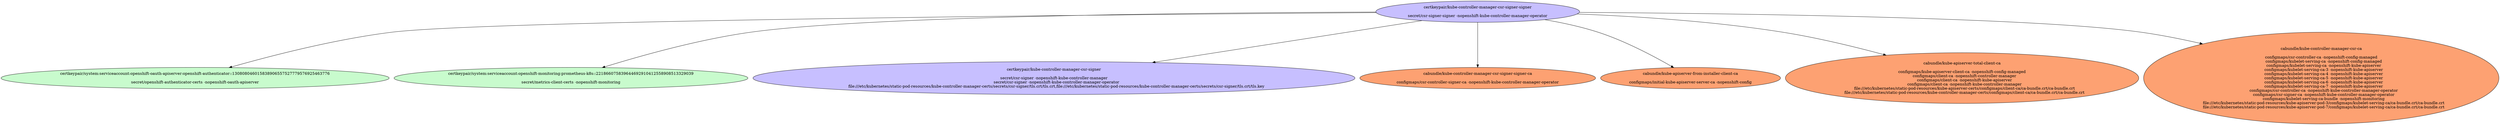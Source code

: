 digraph "Local Certificate" {
  // Node definitions.
  0 [
    label="certkeypair/kube-controller-manager-csr-signer-signer\n\nsecret/csr-signer-signer -nopenshift-kube-controller-manager-operator\n"
    style=filled
    fillcolor="#c7bfff"
  ];
  10 [
    label="certkeypair/system:serviceaccount:openshift-oauth-apiserver:openshift-authenticator::130808046015838906557527779576925463776\n\nsecret/openshift-authenticator-certs -nopenshift-oauth-apiserver\n"
    style=filled
    fillcolor="#c8fbcd"
  ];
  11 [
    label="certkeypair/system:serviceaccount:openshift-monitoring:prometheus-k8s::221866075839644692910412558908513329039\n\nsecret/metrics-client-certs -nopenshift-monitoring\n"
    style=filled
    fillcolor="#c8fbcd"
  ];
  12 [
    label="certkeypair/kube-controller-manager-csr-signer\n\nsecret/csr-signer -nopenshift-kube-controller-manager\n    secret/csr-signer -nopenshift-kube-controller-manager-operator\n    file:///etc/kubernetes/static-pod-resources/kube-controller-manager-certs/secrets/csr-signer/tls.crt/tls.crt,file:///etc/kubernetes/static-pod-resources/kube-controller-manager-certs/secrets/csr-signer/tls.crt/tls.key\n"
    style=filled
    fillcolor="#c7bfff"
  ];
  15 [
    label="cabundle/kube-controller-manager-csr-signer-signer-ca\n\nconfigmaps/csr-controller-signer-ca -nopenshift-kube-controller-manager-operator\n"
    style=filled
    fillcolor="#fda172"
  ];
  16 [
    label="cabundle/kube-apiserver-from-installer-client-ca\n\nconfigmaps/initial-kube-apiserver-server-ca -nopenshift-config\n"
    style=filled
    fillcolor="#fda172"
  ];
  21 [
    label="cabundle/kube-apiserver-total-client-ca\n\nconfigmaps/kube-apiserver-client-ca -nopenshift-config-managed\n    configmaps/client-ca -nopenshift-controller-manager\n    configmaps/client-ca -nopenshift-kube-apiserver\n    configmaps/client-ca -nopenshift-kube-controller-manager\n    file:///etc/kubernetes/static-pod-resources/kube-apiserver-certs/configmaps/client-ca/ca-bundle.crt/ca-bundle.crt\n    file:///etc/kubernetes/static-pod-resources/kube-controller-manager-certs/configmaps/client-ca/ca-bundle.crt/ca-bundle.crt\n"
    style=filled
    fillcolor="#fda172"
  ];
  23 [
    label="cabundle/kube-controller-manager-csr-ca\n\nconfigmaps/csr-controller-ca -nopenshift-config-managed\n    configmaps/kubelet-serving-ca -nopenshift-config-managed\n    configmaps/kubelet-serving-ca -nopenshift-kube-apiserver\n    configmaps/kubelet-serving-ca-3 -nopenshift-kube-apiserver\n    configmaps/kubelet-serving-ca-4 -nopenshift-kube-apiserver\n    configmaps/kubelet-serving-ca-5 -nopenshift-kube-apiserver\n    configmaps/kubelet-serving-ca-6 -nopenshift-kube-apiserver\n    configmaps/kubelet-serving-ca-7 -nopenshift-kube-apiserver\n    configmaps/csr-controller-ca -nopenshift-kube-controller-manager-operator\n    configmaps/csr-signer-ca -nopenshift-kube-controller-manager-operator\n    configmaps/kubelet-serving-ca-bundle -nopenshift-monitoring\n    file:///etc/kubernetes/static-pod-resources/kube-apiserver-pod-3/configmaps/kubelet-serving-ca/ca-bundle.crt/ca-bundle.crt\n    file:///etc/kubernetes/static-pod-resources/kube-apiserver-pod-7/configmaps/kubelet-serving-ca/ca-bundle.crt/ca-bundle.crt\n"
    style=filled
    fillcolor="#fda172"
  ];

  // Edge definitions.
  0 -> 10;
  0 -> 11;
  0 -> 12;
  0 -> 15;
  0 -> 16;
  0 -> 21;
  0 -> 23;
}